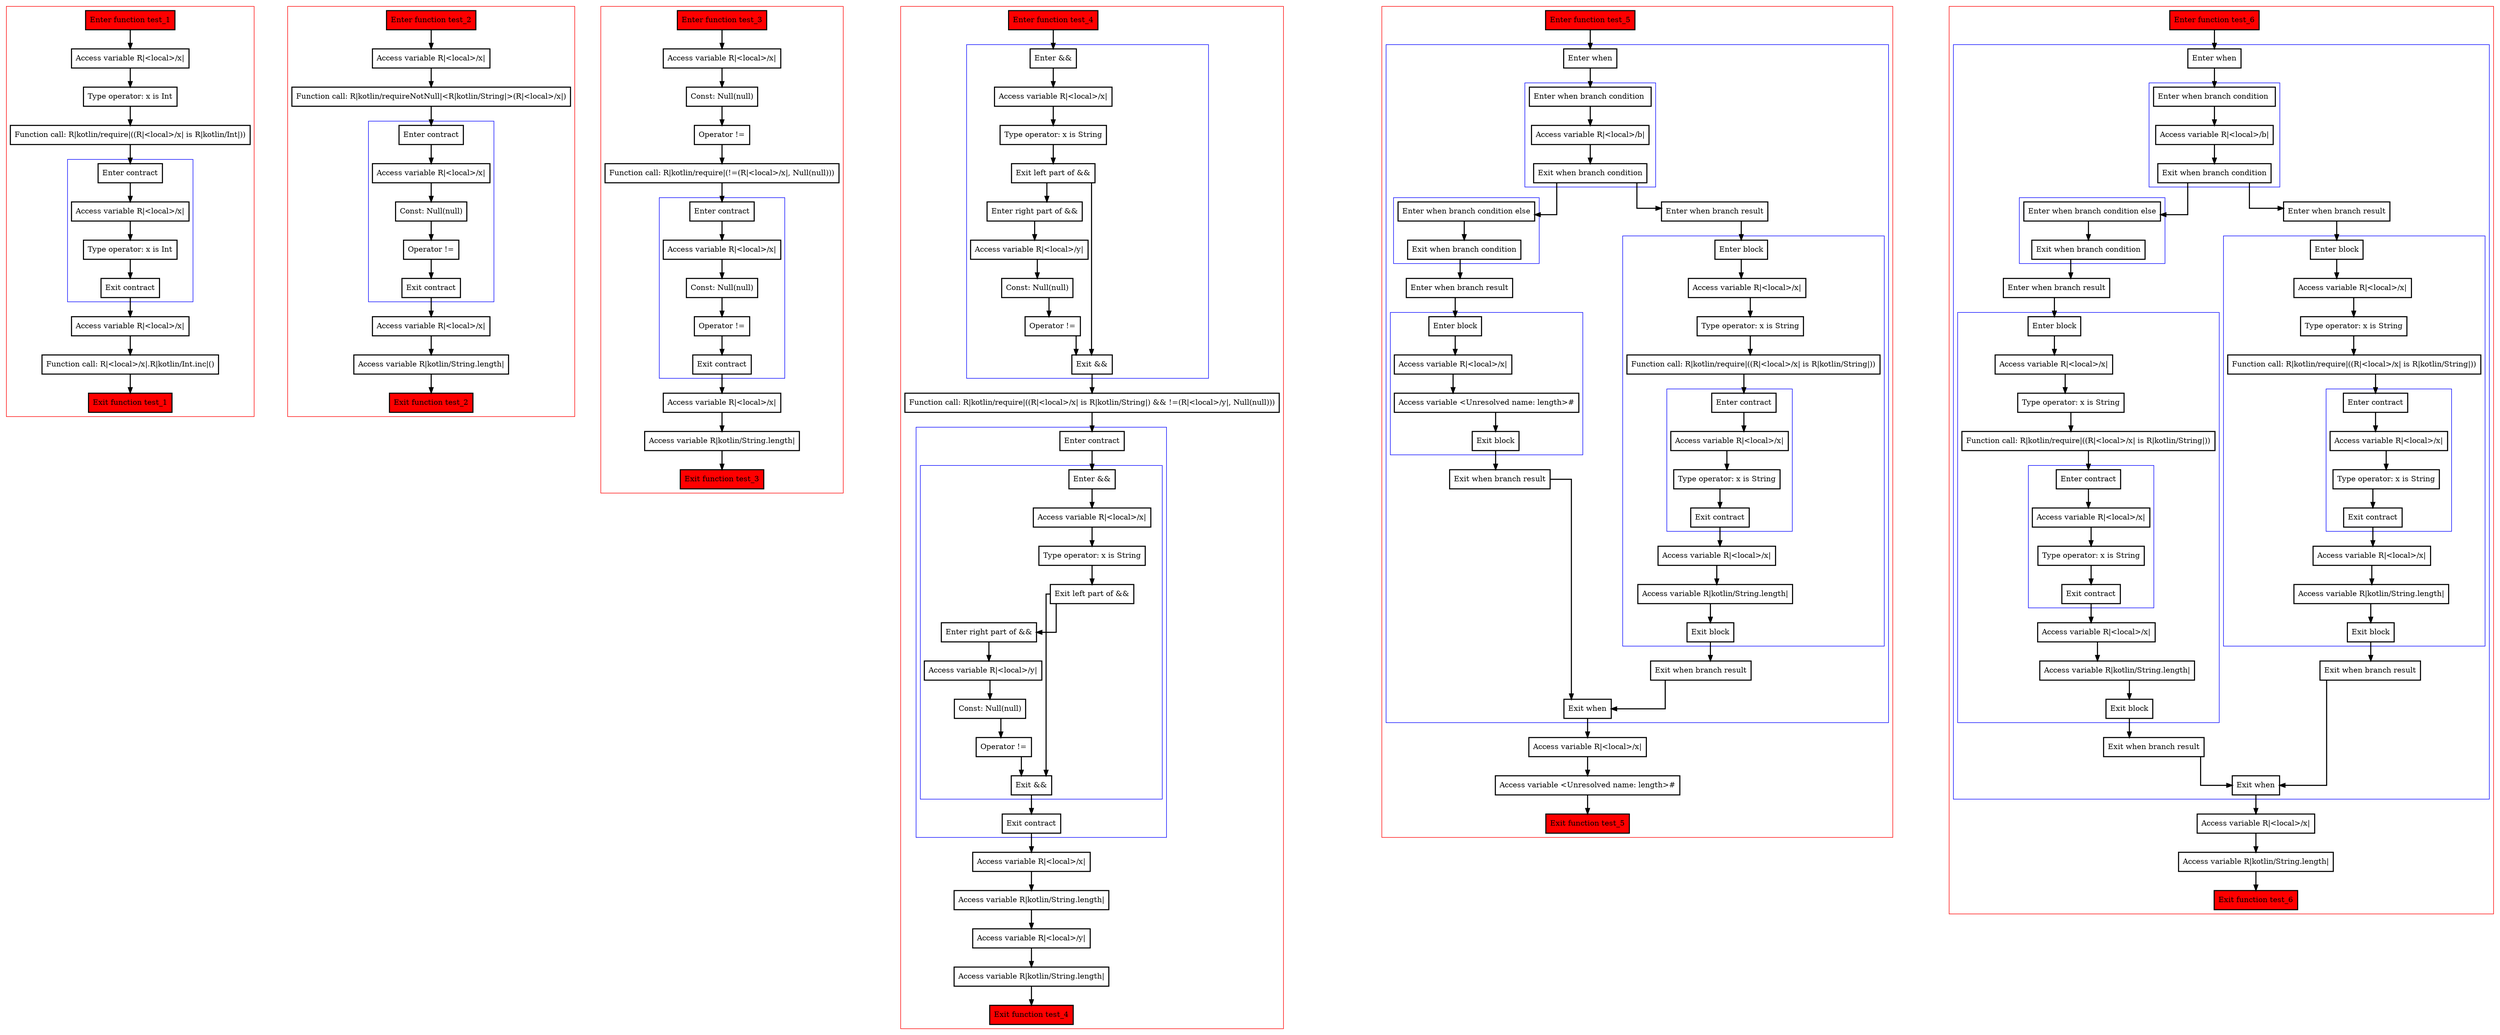 digraph conditionalEffects_kt {
    graph [splines=ortho nodesep=3]
    node [shape=box penwidth=2]
    edge [penwidth=2]

    subgraph cluster_0 {
        color=red
        0 [label="Enter function test_1" style="filled" fillcolor=red];
        1 [label="Access variable R|<local>/x|"];
        2 [label="Type operator: x is Int"];
        3 [label="Function call: R|kotlin/require|((R|<local>/x| is R|kotlin/Int|))"];
        subgraph cluster_1 {
            color=blue
            4 [label="Enter contract"];
            5 [label="Access variable R|<local>/x|"];
            6 [label="Type operator: x is Int"];
            7 [label="Exit contract"];
        }
        8 [label="Access variable R|<local>/x|"];
        9 [label="Function call: R|<local>/x|.R|kotlin/Int.inc|()"];
        10 [label="Exit function test_1" style="filled" fillcolor=red];
    }

    0 -> {1};
    1 -> {2};
    2 -> {3};
    3 -> {4};
    4 -> {5};
    5 -> {6};
    6 -> {7};
    7 -> {8};
    8 -> {9};
    9 -> {10};

    subgraph cluster_2 {
        color=red
        11 [label="Enter function test_2" style="filled" fillcolor=red];
        12 [label="Access variable R|<local>/x|"];
        13 [label="Function call: R|kotlin/requireNotNull|<R|kotlin/String|>(R|<local>/x|)"];
        subgraph cluster_3 {
            color=blue
            14 [label="Enter contract"];
            15 [label="Access variable R|<local>/x|"];
            16 [label="Const: Null(null)"];
            17 [label="Operator !="];
            18 [label="Exit contract"];
        }
        19 [label="Access variable R|<local>/x|"];
        20 [label="Access variable R|kotlin/String.length|"];
        21 [label="Exit function test_2" style="filled" fillcolor=red];
    }

    11 -> {12};
    12 -> {13};
    13 -> {14};
    14 -> {15};
    15 -> {16};
    16 -> {17};
    17 -> {18};
    18 -> {19};
    19 -> {20};
    20 -> {21};

    subgraph cluster_4 {
        color=red
        22 [label="Enter function test_3" style="filled" fillcolor=red];
        23 [label="Access variable R|<local>/x|"];
        24 [label="Const: Null(null)"];
        25 [label="Operator !="];
        26 [label="Function call: R|kotlin/require|(!=(R|<local>/x|, Null(null)))"];
        subgraph cluster_5 {
            color=blue
            27 [label="Enter contract"];
            28 [label="Access variable R|<local>/x|"];
            29 [label="Const: Null(null)"];
            30 [label="Operator !="];
            31 [label="Exit contract"];
        }
        32 [label="Access variable R|<local>/x|"];
        33 [label="Access variable R|kotlin/String.length|"];
        34 [label="Exit function test_3" style="filled" fillcolor=red];
    }

    22 -> {23};
    23 -> {24};
    24 -> {25};
    25 -> {26};
    26 -> {27};
    27 -> {28};
    28 -> {29};
    29 -> {30};
    30 -> {31};
    31 -> {32};
    32 -> {33};
    33 -> {34};

    subgraph cluster_6 {
        color=red
        35 [label="Enter function test_4" style="filled" fillcolor=red];
        subgraph cluster_7 {
            color=blue
            36 [label="Enter &&"];
            37 [label="Access variable R|<local>/x|"];
            38 [label="Type operator: x is String"];
            39 [label="Exit left part of &&"];
            40 [label="Enter right part of &&"];
            41 [label="Access variable R|<local>/y|"];
            42 [label="Const: Null(null)"];
            43 [label="Operator !="];
            44 [label="Exit &&"];
        }
        45 [label="Function call: R|kotlin/require|((R|<local>/x| is R|kotlin/String|) && !=(R|<local>/y|, Null(null)))"];
        subgraph cluster_8 {
            color=blue
            46 [label="Enter contract"];
            subgraph cluster_9 {
                color=blue
                47 [label="Enter &&"];
                48 [label="Access variable R|<local>/x|"];
                49 [label="Type operator: x is String"];
                50 [label="Exit left part of &&"];
                51 [label="Enter right part of &&"];
                52 [label="Access variable R|<local>/y|"];
                53 [label="Const: Null(null)"];
                54 [label="Operator !="];
                55 [label="Exit &&"];
            }
            56 [label="Exit contract"];
        }
        57 [label="Access variable R|<local>/x|"];
        58 [label="Access variable R|kotlin/String.length|"];
        59 [label="Access variable R|<local>/y|"];
        60 [label="Access variable R|kotlin/String.length|"];
        61 [label="Exit function test_4" style="filled" fillcolor=red];
    }

    35 -> {36};
    36 -> {37};
    37 -> {38};
    38 -> {39};
    39 -> {44 40};
    40 -> {41};
    41 -> {42};
    42 -> {43};
    43 -> {44};
    44 -> {45};
    45 -> {46};
    46 -> {47};
    47 -> {48};
    48 -> {49};
    49 -> {50};
    50 -> {55 51};
    51 -> {52};
    52 -> {53};
    53 -> {54};
    54 -> {55};
    55 -> {56};
    56 -> {57};
    57 -> {58};
    58 -> {59};
    59 -> {60};
    60 -> {61};

    subgraph cluster_10 {
        color=red
        62 [label="Enter function test_5" style="filled" fillcolor=red];
        subgraph cluster_11 {
            color=blue
            63 [label="Enter when"];
            subgraph cluster_12 {
                color=blue
                64 [label="Enter when branch condition "];
                65 [label="Access variable R|<local>/b|"];
                66 [label="Exit when branch condition"];
            }
            subgraph cluster_13 {
                color=blue
                67 [label="Enter when branch condition else"];
                68 [label="Exit when branch condition"];
            }
            69 [label="Enter when branch result"];
            subgraph cluster_14 {
                color=blue
                70 [label="Enter block"];
                71 [label="Access variable R|<local>/x|"];
                72 [label="Access variable <Unresolved name: length>#"];
                73 [label="Exit block"];
            }
            74 [label="Exit when branch result"];
            75 [label="Enter when branch result"];
            subgraph cluster_15 {
                color=blue
                76 [label="Enter block"];
                77 [label="Access variable R|<local>/x|"];
                78 [label="Type operator: x is String"];
                79 [label="Function call: R|kotlin/require|((R|<local>/x| is R|kotlin/String|))"];
                subgraph cluster_16 {
                    color=blue
                    80 [label="Enter contract"];
                    81 [label="Access variable R|<local>/x|"];
                    82 [label="Type operator: x is String"];
                    83 [label="Exit contract"];
                }
                84 [label="Access variable R|<local>/x|"];
                85 [label="Access variable R|kotlin/String.length|"];
                86 [label="Exit block"];
            }
            87 [label="Exit when branch result"];
            88 [label="Exit when"];
        }
        89 [label="Access variable R|<local>/x|"];
        90 [label="Access variable <Unresolved name: length>#"];
        91 [label="Exit function test_5" style="filled" fillcolor=red];
    }

    62 -> {63};
    63 -> {64};
    64 -> {65};
    65 -> {66};
    66 -> {75 67};
    67 -> {68};
    68 -> {69};
    69 -> {70};
    70 -> {71};
    71 -> {72};
    72 -> {73};
    73 -> {74};
    74 -> {88};
    75 -> {76};
    76 -> {77};
    77 -> {78};
    78 -> {79};
    79 -> {80};
    80 -> {81};
    81 -> {82};
    82 -> {83};
    83 -> {84};
    84 -> {85};
    85 -> {86};
    86 -> {87};
    87 -> {88};
    88 -> {89};
    89 -> {90};
    90 -> {91};

    subgraph cluster_17 {
        color=red
        92 [label="Enter function test_6" style="filled" fillcolor=red];
        subgraph cluster_18 {
            color=blue
            93 [label="Enter when"];
            subgraph cluster_19 {
                color=blue
                94 [label="Enter when branch condition "];
                95 [label="Access variable R|<local>/b|"];
                96 [label="Exit when branch condition"];
            }
            subgraph cluster_20 {
                color=blue
                97 [label="Enter when branch condition else"];
                98 [label="Exit when branch condition"];
            }
            99 [label="Enter when branch result"];
            subgraph cluster_21 {
                color=blue
                100 [label="Enter block"];
                101 [label="Access variable R|<local>/x|"];
                102 [label="Type operator: x is String"];
                103 [label="Function call: R|kotlin/require|((R|<local>/x| is R|kotlin/String|))"];
                subgraph cluster_22 {
                    color=blue
                    104 [label="Enter contract"];
                    105 [label="Access variable R|<local>/x|"];
                    106 [label="Type operator: x is String"];
                    107 [label="Exit contract"];
                }
                108 [label="Access variable R|<local>/x|"];
                109 [label="Access variable R|kotlin/String.length|"];
                110 [label="Exit block"];
            }
            111 [label="Exit when branch result"];
            112 [label="Enter when branch result"];
            subgraph cluster_23 {
                color=blue
                113 [label="Enter block"];
                114 [label="Access variable R|<local>/x|"];
                115 [label="Type operator: x is String"];
                116 [label="Function call: R|kotlin/require|((R|<local>/x| is R|kotlin/String|))"];
                subgraph cluster_24 {
                    color=blue
                    117 [label="Enter contract"];
                    118 [label="Access variable R|<local>/x|"];
                    119 [label="Type operator: x is String"];
                    120 [label="Exit contract"];
                }
                121 [label="Access variable R|<local>/x|"];
                122 [label="Access variable R|kotlin/String.length|"];
                123 [label="Exit block"];
            }
            124 [label="Exit when branch result"];
            125 [label="Exit when"];
        }
        126 [label="Access variable R|<local>/x|"];
        127 [label="Access variable R|kotlin/String.length|"];
        128 [label="Exit function test_6" style="filled" fillcolor=red];
    }

    92 -> {93};
    93 -> {94};
    94 -> {95};
    95 -> {96};
    96 -> {112 97};
    97 -> {98};
    98 -> {99};
    99 -> {100};
    100 -> {101};
    101 -> {102};
    102 -> {103};
    103 -> {104};
    104 -> {105};
    105 -> {106};
    106 -> {107};
    107 -> {108};
    108 -> {109};
    109 -> {110};
    110 -> {111};
    111 -> {125};
    112 -> {113};
    113 -> {114};
    114 -> {115};
    115 -> {116};
    116 -> {117};
    117 -> {118};
    118 -> {119};
    119 -> {120};
    120 -> {121};
    121 -> {122};
    122 -> {123};
    123 -> {124};
    124 -> {125};
    125 -> {126};
    126 -> {127};
    127 -> {128};

}
